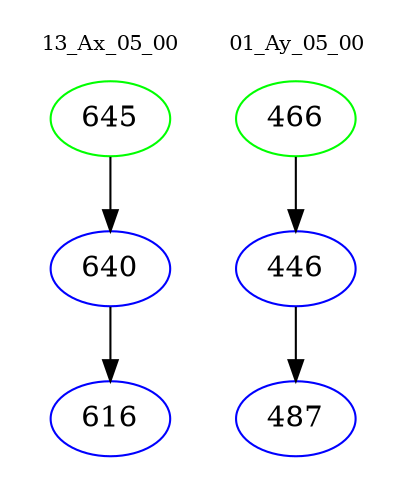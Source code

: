digraph{
subgraph cluster_0 {
color = white
label = "13_Ax_05_00";
fontsize=10;
T0_645 [label="645", color="green"]
T0_645 -> T0_640 [color="black"]
T0_640 [label="640", color="blue"]
T0_640 -> T0_616 [color="black"]
T0_616 [label="616", color="blue"]
}
subgraph cluster_1 {
color = white
label = "01_Ay_05_00";
fontsize=10;
T1_466 [label="466", color="green"]
T1_466 -> T1_446 [color="black"]
T1_446 [label="446", color="blue"]
T1_446 -> T1_487 [color="black"]
T1_487 [label="487", color="blue"]
}
}
